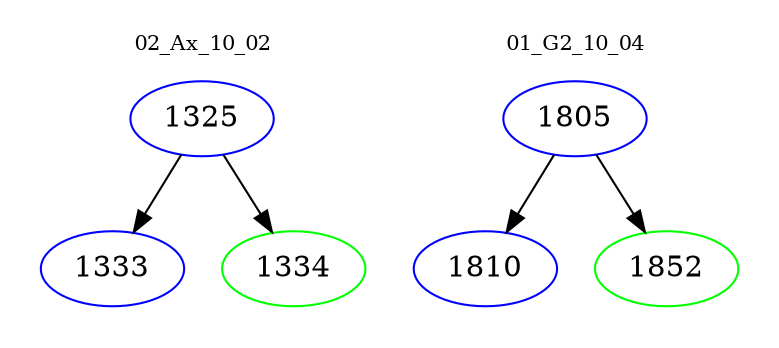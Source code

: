 digraph{
subgraph cluster_0 {
color = white
label = "02_Ax_10_02";
fontsize=10;
T0_1325 [label="1325", color="blue"]
T0_1325 -> T0_1333 [color="black"]
T0_1333 [label="1333", color="blue"]
T0_1325 -> T0_1334 [color="black"]
T0_1334 [label="1334", color="green"]
}
subgraph cluster_1 {
color = white
label = "01_G2_10_04";
fontsize=10;
T1_1805 [label="1805", color="blue"]
T1_1805 -> T1_1810 [color="black"]
T1_1810 [label="1810", color="blue"]
T1_1805 -> T1_1852 [color="black"]
T1_1852 [label="1852", color="green"]
}
}
